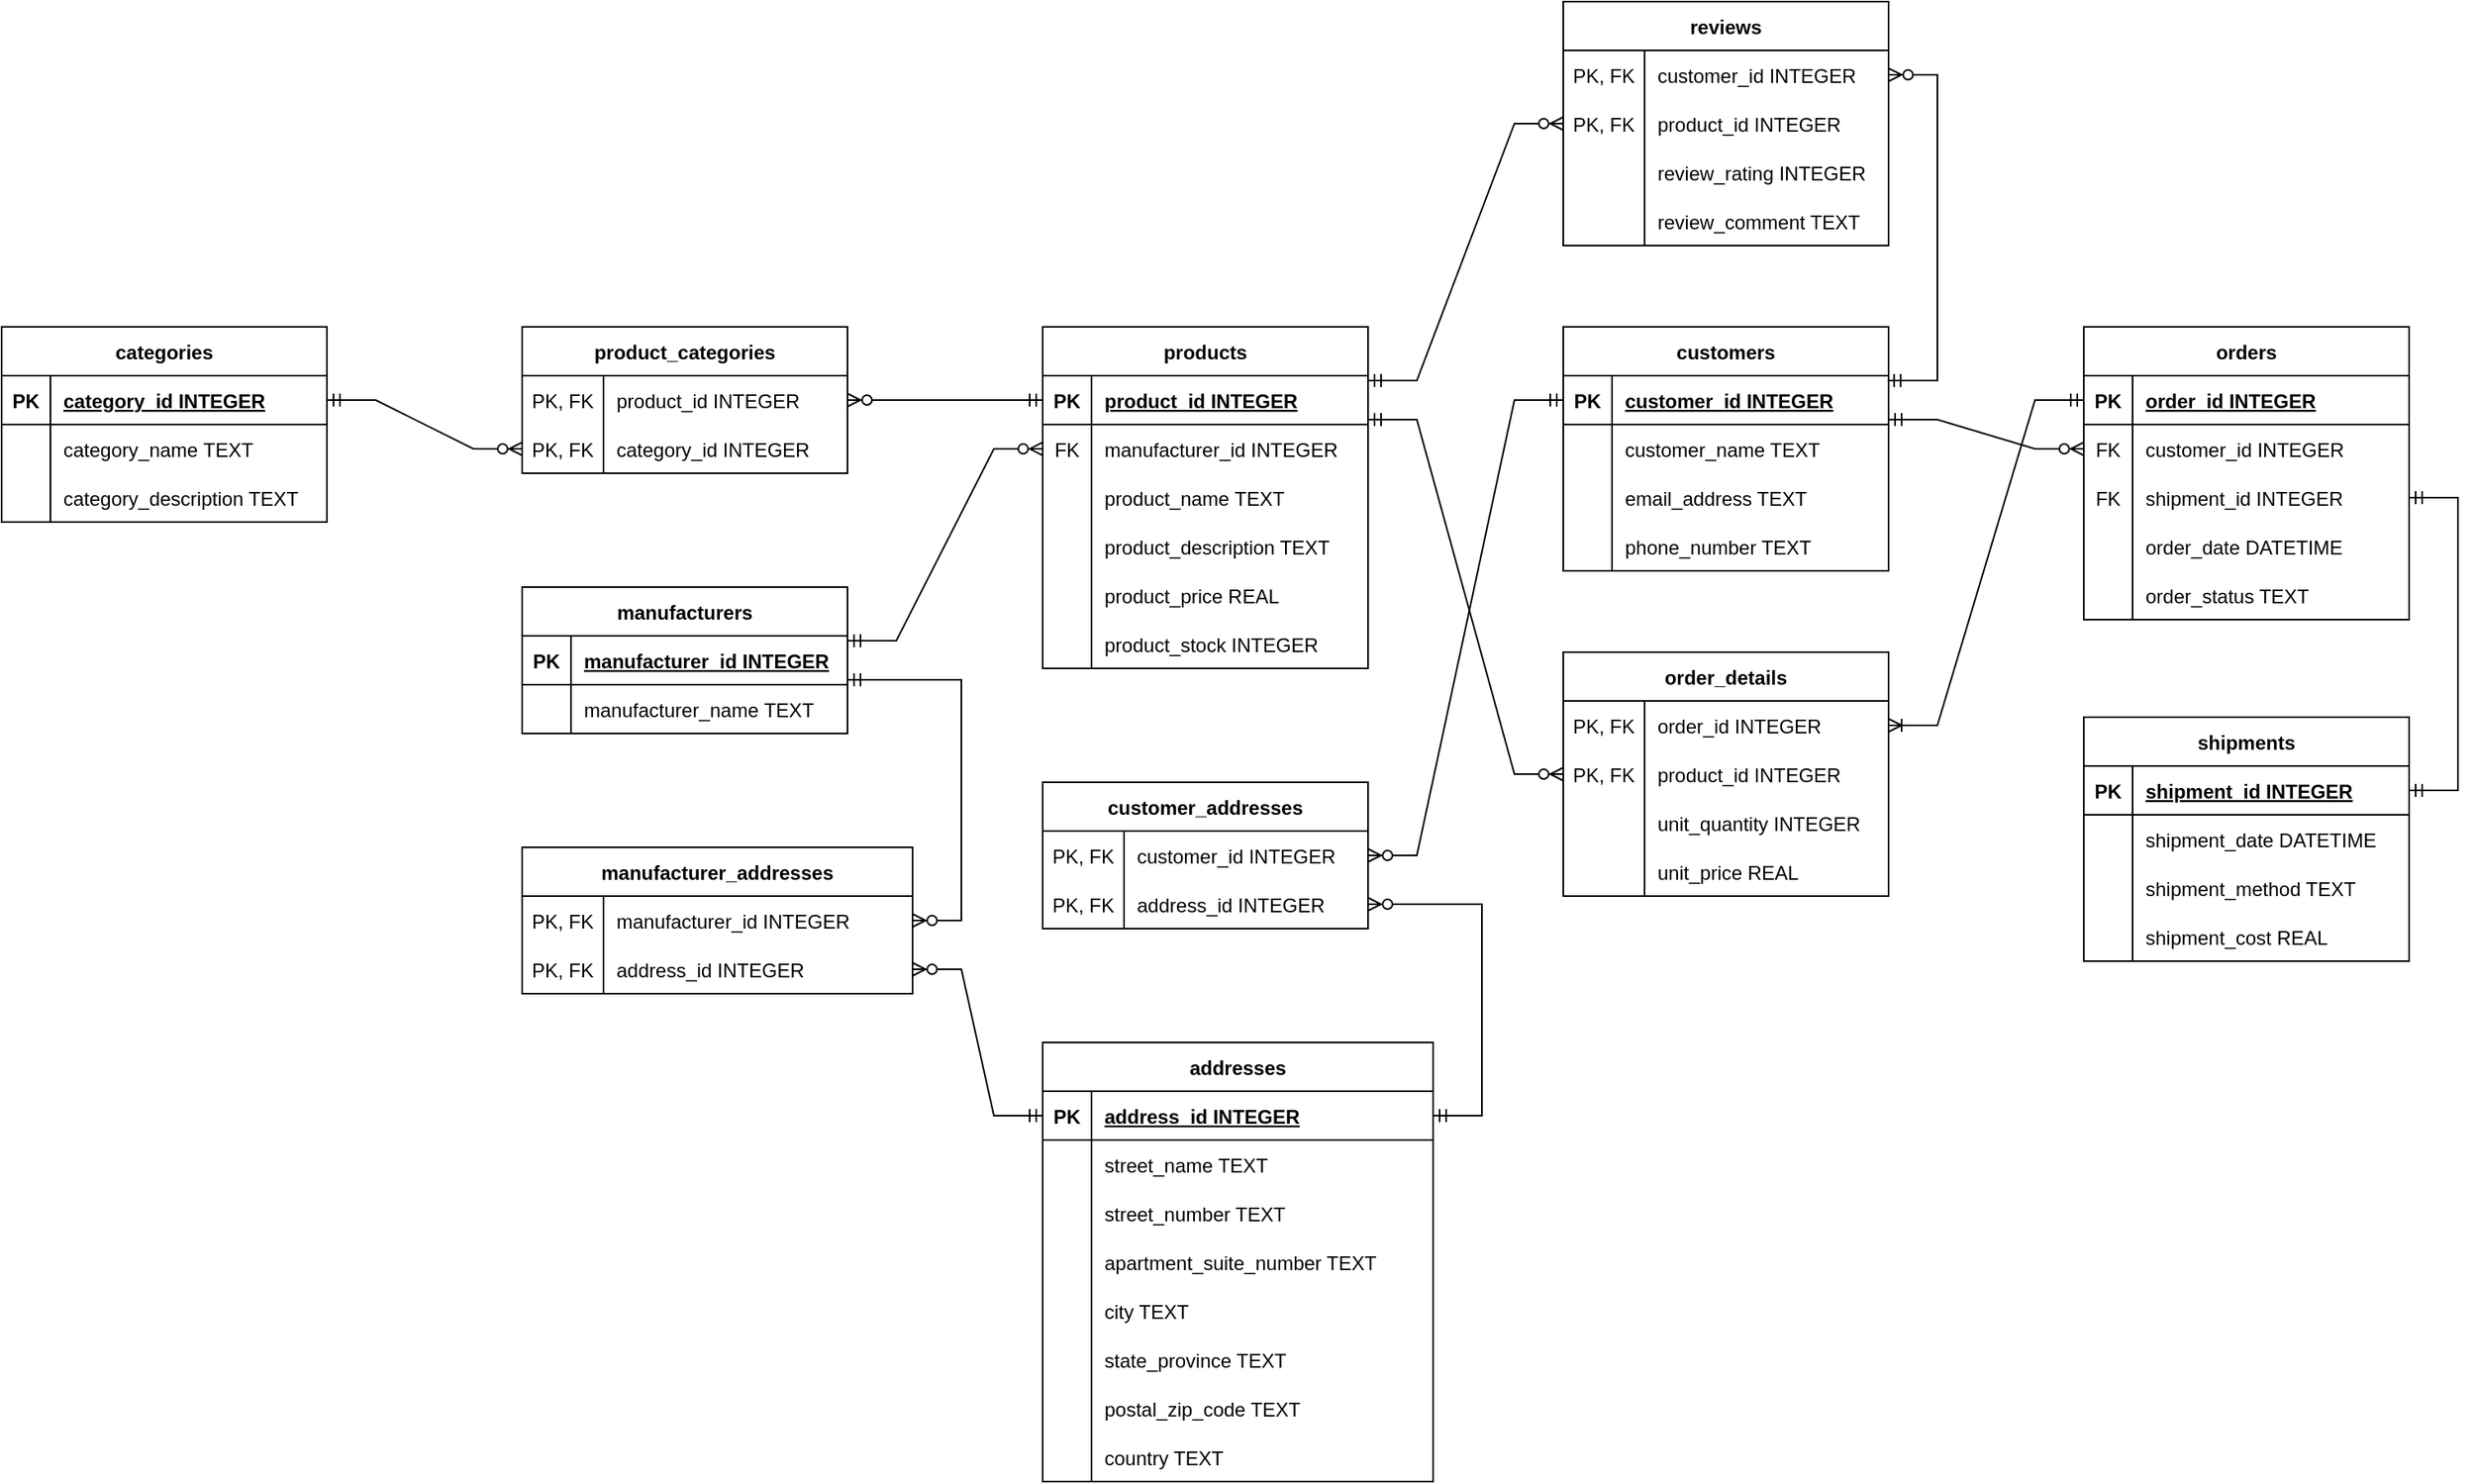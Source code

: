 <mxfile version="26.0.10">
  <diagram id="R2lEEEUBdFMjLlhIrx00" name="Page-1">
    <mxGraphModel dx="1644" dy="1565" grid="1" gridSize="10" guides="1" tooltips="1" connect="1" arrows="1" fold="1" page="1" pageScale="1" pageWidth="850" pageHeight="1100" math="0" shadow="0" extFonts="Permanent Marker^https://fonts.googleapis.com/css?family=Permanent+Marker">
      <root>
        <mxCell id="0" />
        <mxCell id="1" parent="0" />
        <mxCell id="C-vyLk0tnHw3VtMMgP7b-2" value="orders" style="shape=table;startSize=30;container=1;collapsible=1;childLayout=tableLayout;fixedRows=1;rowLines=0;fontStyle=1;align=center;resizeLast=1;" parent="1" vertex="1">
          <mxGeometry x="1200" y="-80" width="200" height="180" as="geometry" />
        </mxCell>
        <mxCell id="C-vyLk0tnHw3VtMMgP7b-3" value="" style="shape=partialRectangle;collapsible=0;dropTarget=0;pointerEvents=0;fillColor=none;points=[[0,0.5],[1,0.5]];portConstraint=eastwest;top=0;left=0;right=0;bottom=1;" parent="C-vyLk0tnHw3VtMMgP7b-2" vertex="1">
          <mxGeometry y="30" width="200" height="30" as="geometry" />
        </mxCell>
        <mxCell id="C-vyLk0tnHw3VtMMgP7b-4" value="PK" style="shape=partialRectangle;overflow=hidden;connectable=0;fillColor=none;top=0;left=0;bottom=0;right=0;fontStyle=1;" parent="C-vyLk0tnHw3VtMMgP7b-3" vertex="1">
          <mxGeometry width="30" height="30" as="geometry">
            <mxRectangle width="30" height="30" as="alternateBounds" />
          </mxGeometry>
        </mxCell>
        <mxCell id="C-vyLk0tnHw3VtMMgP7b-5" value="order_id INTEGER" style="shape=partialRectangle;overflow=hidden;connectable=0;fillColor=none;top=0;left=0;bottom=0;right=0;align=left;spacingLeft=6;fontStyle=5;" parent="C-vyLk0tnHw3VtMMgP7b-3" vertex="1">
          <mxGeometry x="30" width="170" height="30" as="geometry">
            <mxRectangle width="170" height="30" as="alternateBounds" />
          </mxGeometry>
        </mxCell>
        <mxCell id="C-vyLk0tnHw3VtMMgP7b-6" value="" style="shape=partialRectangle;collapsible=0;dropTarget=0;pointerEvents=0;fillColor=none;points=[[0,0.5],[1,0.5]];portConstraint=eastwest;top=0;left=0;right=0;bottom=0;" parent="C-vyLk0tnHw3VtMMgP7b-2" vertex="1">
          <mxGeometry y="60" width="200" height="30" as="geometry" />
        </mxCell>
        <mxCell id="C-vyLk0tnHw3VtMMgP7b-7" value="FK" style="shape=partialRectangle;overflow=hidden;connectable=0;fillColor=none;top=0;left=0;bottom=0;right=0;" parent="C-vyLk0tnHw3VtMMgP7b-6" vertex="1">
          <mxGeometry width="30" height="30" as="geometry">
            <mxRectangle width="30" height="30" as="alternateBounds" />
          </mxGeometry>
        </mxCell>
        <mxCell id="C-vyLk0tnHw3VtMMgP7b-8" value="customer_id INTEGER" style="shape=partialRectangle;overflow=hidden;connectable=0;fillColor=none;top=0;left=0;bottom=0;right=0;align=left;spacingLeft=6;" parent="C-vyLk0tnHw3VtMMgP7b-6" vertex="1">
          <mxGeometry x="30" width="170" height="30" as="geometry">
            <mxRectangle width="170" height="30" as="alternateBounds" />
          </mxGeometry>
        </mxCell>
        <mxCell id="TvY-XFLT7lCauMTIp78F-18" value="" style="shape=partialRectangle;collapsible=0;dropTarget=0;pointerEvents=0;fillColor=none;points=[[0,0.5],[1,0.5]];portConstraint=eastwest;top=0;left=0;right=0;bottom=0;" parent="C-vyLk0tnHw3VtMMgP7b-2" vertex="1">
          <mxGeometry y="90" width="200" height="30" as="geometry" />
        </mxCell>
        <mxCell id="TvY-XFLT7lCauMTIp78F-19" value="FK" style="shape=partialRectangle;overflow=hidden;connectable=0;fillColor=none;top=0;left=0;bottom=0;right=0;" parent="TvY-XFLT7lCauMTIp78F-18" vertex="1">
          <mxGeometry width="30" height="30" as="geometry">
            <mxRectangle width="30" height="30" as="alternateBounds" />
          </mxGeometry>
        </mxCell>
        <mxCell id="TvY-XFLT7lCauMTIp78F-20" value="shipment_id INTEGER" style="shape=partialRectangle;overflow=hidden;connectable=0;fillColor=none;top=0;left=0;bottom=0;right=0;align=left;spacingLeft=6;" parent="TvY-XFLT7lCauMTIp78F-18" vertex="1">
          <mxGeometry x="30" width="170" height="30" as="geometry">
            <mxRectangle width="170" height="30" as="alternateBounds" />
          </mxGeometry>
        </mxCell>
        <mxCell id="UBbIRsJZI0VR837qx0pB-29" value="" style="shape=partialRectangle;collapsible=0;dropTarget=0;pointerEvents=0;fillColor=none;points=[[0,0.5],[1,0.5]];portConstraint=eastwest;top=0;left=0;right=0;bottom=0;" parent="C-vyLk0tnHw3VtMMgP7b-2" vertex="1">
          <mxGeometry y="120" width="200" height="30" as="geometry" />
        </mxCell>
        <mxCell id="UBbIRsJZI0VR837qx0pB-30" value="" style="shape=partialRectangle;overflow=hidden;connectable=0;fillColor=none;top=0;left=0;bottom=0;right=0;" parent="UBbIRsJZI0VR837qx0pB-29" vertex="1">
          <mxGeometry width="30" height="30" as="geometry">
            <mxRectangle width="30" height="30" as="alternateBounds" />
          </mxGeometry>
        </mxCell>
        <mxCell id="UBbIRsJZI0VR837qx0pB-31" value="order_date DATETIME" style="shape=partialRectangle;overflow=hidden;connectable=0;fillColor=none;top=0;left=0;bottom=0;right=0;align=left;spacingLeft=6;" parent="UBbIRsJZI0VR837qx0pB-29" vertex="1">
          <mxGeometry x="30" width="170" height="30" as="geometry">
            <mxRectangle width="170" height="30" as="alternateBounds" />
          </mxGeometry>
        </mxCell>
        <mxCell id="UBbIRsJZI0VR837qx0pB-73" value="" style="shape=partialRectangle;collapsible=0;dropTarget=0;pointerEvents=0;fillColor=none;points=[[0,0.5],[1,0.5]];portConstraint=eastwest;top=0;left=0;right=0;bottom=0;" parent="C-vyLk0tnHw3VtMMgP7b-2" vertex="1">
          <mxGeometry y="150" width="200" height="30" as="geometry" />
        </mxCell>
        <mxCell id="UBbIRsJZI0VR837qx0pB-74" value="" style="shape=partialRectangle;overflow=hidden;connectable=0;fillColor=none;top=0;left=0;bottom=0;right=0;" parent="UBbIRsJZI0VR837qx0pB-73" vertex="1">
          <mxGeometry width="30" height="30" as="geometry">
            <mxRectangle width="30" height="30" as="alternateBounds" />
          </mxGeometry>
        </mxCell>
        <mxCell id="UBbIRsJZI0VR837qx0pB-75" value="order_status TEXT" style="shape=partialRectangle;overflow=hidden;connectable=0;fillColor=none;top=0;left=0;bottom=0;right=0;align=left;spacingLeft=6;" parent="UBbIRsJZI0VR837qx0pB-73" vertex="1">
          <mxGeometry x="30" width="170" height="30" as="geometry">
            <mxRectangle width="170" height="30" as="alternateBounds" />
          </mxGeometry>
        </mxCell>
        <mxCell id="C-vyLk0tnHw3VtMMgP7b-13" value="shipments" style="shape=table;startSize=30;container=1;collapsible=1;childLayout=tableLayout;fixedRows=1;rowLines=0;fontStyle=1;align=center;resizeLast=1;" parent="1" vertex="1">
          <mxGeometry x="1200" y="160" width="200" height="150" as="geometry" />
        </mxCell>
        <mxCell id="C-vyLk0tnHw3VtMMgP7b-14" value="" style="shape=partialRectangle;collapsible=0;dropTarget=0;pointerEvents=0;fillColor=none;points=[[0,0.5],[1,0.5]];portConstraint=eastwest;top=0;left=0;right=0;bottom=1;" parent="C-vyLk0tnHw3VtMMgP7b-13" vertex="1">
          <mxGeometry y="30" width="200" height="30" as="geometry" />
        </mxCell>
        <mxCell id="C-vyLk0tnHw3VtMMgP7b-15" value="PK" style="shape=partialRectangle;overflow=hidden;connectable=0;fillColor=none;top=0;left=0;bottom=0;right=0;fontStyle=1;" parent="C-vyLk0tnHw3VtMMgP7b-14" vertex="1">
          <mxGeometry width="30" height="30" as="geometry">
            <mxRectangle width="30" height="30" as="alternateBounds" />
          </mxGeometry>
        </mxCell>
        <mxCell id="C-vyLk0tnHw3VtMMgP7b-16" value="shipment_id INTEGER" style="shape=partialRectangle;overflow=hidden;connectable=0;fillColor=none;top=0;left=0;bottom=0;right=0;align=left;spacingLeft=6;fontStyle=5;" parent="C-vyLk0tnHw3VtMMgP7b-14" vertex="1">
          <mxGeometry x="30" width="170" height="30" as="geometry">
            <mxRectangle width="170" height="30" as="alternateBounds" />
          </mxGeometry>
        </mxCell>
        <mxCell id="C-vyLk0tnHw3VtMMgP7b-20" value="" style="shape=partialRectangle;collapsible=0;dropTarget=0;pointerEvents=0;fillColor=none;points=[[0,0.5],[1,0.5]];portConstraint=eastwest;top=0;left=0;right=0;bottom=0;" parent="C-vyLk0tnHw3VtMMgP7b-13" vertex="1">
          <mxGeometry y="60" width="200" height="30" as="geometry" />
        </mxCell>
        <mxCell id="C-vyLk0tnHw3VtMMgP7b-21" value="" style="shape=partialRectangle;overflow=hidden;connectable=0;fillColor=none;top=0;left=0;bottom=0;right=0;" parent="C-vyLk0tnHw3VtMMgP7b-20" vertex="1">
          <mxGeometry width="30" height="30" as="geometry">
            <mxRectangle width="30" height="30" as="alternateBounds" />
          </mxGeometry>
        </mxCell>
        <mxCell id="C-vyLk0tnHw3VtMMgP7b-22" value="shipment_date DATETIME" style="shape=partialRectangle;overflow=hidden;connectable=0;fillColor=none;top=0;left=0;bottom=0;right=0;align=left;spacingLeft=6;" parent="C-vyLk0tnHw3VtMMgP7b-20" vertex="1">
          <mxGeometry x="30" width="170" height="30" as="geometry">
            <mxRectangle width="170" height="30" as="alternateBounds" />
          </mxGeometry>
        </mxCell>
        <mxCell id="TvY-XFLT7lCauMTIp78F-29" value="" style="shape=partialRectangle;collapsible=0;dropTarget=0;pointerEvents=0;fillColor=none;points=[[0,0.5],[1,0.5]];portConstraint=eastwest;top=0;left=0;right=0;bottom=0;" parent="C-vyLk0tnHw3VtMMgP7b-13" vertex="1">
          <mxGeometry y="90" width="200" height="30" as="geometry" />
        </mxCell>
        <mxCell id="TvY-XFLT7lCauMTIp78F-30" value="" style="shape=partialRectangle;overflow=hidden;connectable=0;fillColor=none;top=0;left=0;bottom=0;right=0;" parent="TvY-XFLT7lCauMTIp78F-29" vertex="1">
          <mxGeometry width="30" height="30" as="geometry">
            <mxRectangle width="30" height="30" as="alternateBounds" />
          </mxGeometry>
        </mxCell>
        <mxCell id="TvY-XFLT7lCauMTIp78F-31" value="shipment_method TEXT" style="shape=partialRectangle;overflow=hidden;connectable=0;fillColor=none;top=0;left=0;bottom=0;right=0;align=left;spacingLeft=6;" parent="TvY-XFLT7lCauMTIp78F-29" vertex="1">
          <mxGeometry x="30" width="170" height="30" as="geometry">
            <mxRectangle width="170" height="30" as="alternateBounds" />
          </mxGeometry>
        </mxCell>
        <mxCell id="TvY-XFLT7lCauMTIp78F-26" value="" style="shape=partialRectangle;collapsible=0;dropTarget=0;pointerEvents=0;fillColor=none;points=[[0,0.5],[1,0.5]];portConstraint=eastwest;top=0;left=0;right=0;bottom=0;" parent="C-vyLk0tnHw3VtMMgP7b-13" vertex="1">
          <mxGeometry y="120" width="200" height="30" as="geometry" />
        </mxCell>
        <mxCell id="TvY-XFLT7lCauMTIp78F-27" value="" style="shape=partialRectangle;overflow=hidden;connectable=0;fillColor=none;top=0;left=0;bottom=0;right=0;" parent="TvY-XFLT7lCauMTIp78F-26" vertex="1">
          <mxGeometry width="30" height="30" as="geometry">
            <mxRectangle width="30" height="30" as="alternateBounds" />
          </mxGeometry>
        </mxCell>
        <mxCell id="TvY-XFLT7lCauMTIp78F-28" value="shipment_cost REAL" style="shape=partialRectangle;overflow=hidden;connectable=0;fillColor=none;top=0;left=0;bottom=0;right=0;align=left;spacingLeft=6;" parent="TvY-XFLT7lCauMTIp78F-26" vertex="1">
          <mxGeometry x="30" width="170" height="30" as="geometry">
            <mxRectangle width="170" height="30" as="alternateBounds" />
          </mxGeometry>
        </mxCell>
        <mxCell id="C-vyLk0tnHw3VtMMgP7b-23" value="customers" style="shape=table;startSize=30;container=1;collapsible=1;childLayout=tableLayout;fixedRows=1;rowLines=0;fontStyle=1;align=center;resizeLast=1;" parent="1" vertex="1">
          <mxGeometry x="880" y="-80" width="200" height="150" as="geometry" />
        </mxCell>
        <mxCell id="C-vyLk0tnHw3VtMMgP7b-24" value="" style="shape=partialRectangle;collapsible=0;dropTarget=0;pointerEvents=0;fillColor=none;points=[[0,0.5],[1,0.5]];portConstraint=eastwest;top=0;left=0;right=0;bottom=1;" parent="C-vyLk0tnHw3VtMMgP7b-23" vertex="1">
          <mxGeometry y="30" width="200" height="30" as="geometry" />
        </mxCell>
        <mxCell id="C-vyLk0tnHw3VtMMgP7b-25" value="PK" style="shape=partialRectangle;overflow=hidden;connectable=0;fillColor=none;top=0;left=0;bottom=0;right=0;fontStyle=1;" parent="C-vyLk0tnHw3VtMMgP7b-24" vertex="1">
          <mxGeometry width="30" height="30" as="geometry">
            <mxRectangle width="30" height="30" as="alternateBounds" />
          </mxGeometry>
        </mxCell>
        <mxCell id="C-vyLk0tnHw3VtMMgP7b-26" value="customer_id INTEGER" style="shape=partialRectangle;overflow=hidden;connectable=0;fillColor=none;top=0;left=0;bottom=0;right=0;align=left;spacingLeft=6;fontStyle=5;" parent="C-vyLk0tnHw3VtMMgP7b-24" vertex="1">
          <mxGeometry x="30" width="170" height="30" as="geometry">
            <mxRectangle width="170" height="30" as="alternateBounds" />
          </mxGeometry>
        </mxCell>
        <mxCell id="C-vyLk0tnHw3VtMMgP7b-27" value="" style="shape=partialRectangle;collapsible=0;dropTarget=0;pointerEvents=0;fillColor=none;points=[[0,0.5],[1,0.5]];portConstraint=eastwest;top=0;left=0;right=0;bottom=0;" parent="C-vyLk0tnHw3VtMMgP7b-23" vertex="1">
          <mxGeometry y="60" width="200" height="30" as="geometry" />
        </mxCell>
        <mxCell id="C-vyLk0tnHw3VtMMgP7b-28" value="" style="shape=partialRectangle;overflow=hidden;connectable=0;fillColor=none;top=0;left=0;bottom=0;right=0;" parent="C-vyLk0tnHw3VtMMgP7b-27" vertex="1">
          <mxGeometry width="30" height="30" as="geometry">
            <mxRectangle width="30" height="30" as="alternateBounds" />
          </mxGeometry>
        </mxCell>
        <mxCell id="C-vyLk0tnHw3VtMMgP7b-29" value="customer_name TEXT" style="shape=partialRectangle;overflow=hidden;connectable=0;fillColor=none;top=0;left=0;bottom=0;right=0;align=left;spacingLeft=6;" parent="C-vyLk0tnHw3VtMMgP7b-27" vertex="1">
          <mxGeometry x="30" width="170" height="30" as="geometry">
            <mxRectangle width="170" height="30" as="alternateBounds" />
          </mxGeometry>
        </mxCell>
        <mxCell id="UBbIRsJZI0VR837qx0pB-20" value="" style="shape=partialRectangle;collapsible=0;dropTarget=0;pointerEvents=0;fillColor=none;points=[[0,0.5],[1,0.5]];portConstraint=eastwest;top=0;left=0;right=0;bottom=0;" parent="C-vyLk0tnHw3VtMMgP7b-23" vertex="1">
          <mxGeometry y="90" width="200" height="30" as="geometry" />
        </mxCell>
        <mxCell id="UBbIRsJZI0VR837qx0pB-21" value="" style="shape=partialRectangle;overflow=hidden;connectable=0;fillColor=none;top=0;left=0;bottom=0;right=0;" parent="UBbIRsJZI0VR837qx0pB-20" vertex="1">
          <mxGeometry width="30" height="30" as="geometry">
            <mxRectangle width="30" height="30" as="alternateBounds" />
          </mxGeometry>
        </mxCell>
        <mxCell id="UBbIRsJZI0VR837qx0pB-22" value="email_address TEXT" style="shape=partialRectangle;overflow=hidden;connectable=0;fillColor=none;top=0;left=0;bottom=0;right=0;align=left;spacingLeft=6;" parent="UBbIRsJZI0VR837qx0pB-20" vertex="1">
          <mxGeometry x="30" width="170" height="30" as="geometry">
            <mxRectangle width="170" height="30" as="alternateBounds" />
          </mxGeometry>
        </mxCell>
        <mxCell id="UBbIRsJZI0VR837qx0pB-23" value="" style="shape=partialRectangle;collapsible=0;dropTarget=0;pointerEvents=0;fillColor=none;points=[[0,0.5],[1,0.5]];portConstraint=eastwest;top=0;left=0;right=0;bottom=0;" parent="C-vyLk0tnHw3VtMMgP7b-23" vertex="1">
          <mxGeometry y="120" width="200" height="30" as="geometry" />
        </mxCell>
        <mxCell id="UBbIRsJZI0VR837qx0pB-24" value="" style="shape=partialRectangle;overflow=hidden;connectable=0;fillColor=none;top=0;left=0;bottom=0;right=0;" parent="UBbIRsJZI0VR837qx0pB-23" vertex="1">
          <mxGeometry width="30" height="30" as="geometry">
            <mxRectangle width="30" height="30" as="alternateBounds" />
          </mxGeometry>
        </mxCell>
        <mxCell id="UBbIRsJZI0VR837qx0pB-25" value="phone_number TEXT" style="shape=partialRectangle;overflow=hidden;connectable=0;fillColor=none;top=0;left=0;bottom=0;right=0;align=left;spacingLeft=6;" parent="UBbIRsJZI0VR837qx0pB-23" vertex="1">
          <mxGeometry x="30" width="170" height="30" as="geometry">
            <mxRectangle width="170" height="30" as="alternateBounds" />
          </mxGeometry>
        </mxCell>
        <mxCell id="UBbIRsJZI0VR837qx0pB-32" value="order_details" style="shape=table;startSize=30;container=1;collapsible=1;childLayout=tableLayout;fixedRows=1;rowLines=0;fontStyle=1;align=center;resizeLast=1;" parent="1" vertex="1">
          <mxGeometry x="880" y="120" width="200" height="150" as="geometry" />
        </mxCell>
        <mxCell id="yStWywXkhfqAVJi0V7Cg-7" value="" style="shape=partialRectangle;collapsible=0;dropTarget=0;pointerEvents=0;fillColor=none;points=[[0,0.5],[1,0.5]];portConstraint=eastwest;top=0;left=0;right=0;bottom=0;" parent="UBbIRsJZI0VR837qx0pB-32" vertex="1">
          <mxGeometry y="30" width="200" height="30" as="geometry" />
        </mxCell>
        <mxCell id="yStWywXkhfqAVJi0V7Cg-8" value="PK, FK" style="shape=partialRectangle;overflow=hidden;connectable=0;fillColor=none;top=0;left=0;bottom=0;right=0;" parent="yStWywXkhfqAVJi0V7Cg-7" vertex="1">
          <mxGeometry width="50" height="30" as="geometry">
            <mxRectangle width="50" height="30" as="alternateBounds" />
          </mxGeometry>
        </mxCell>
        <mxCell id="yStWywXkhfqAVJi0V7Cg-9" value="order_id INTEGER" style="shape=partialRectangle;overflow=hidden;connectable=0;fillColor=none;top=0;left=0;bottom=0;right=0;align=left;spacingLeft=6;" parent="yStWywXkhfqAVJi0V7Cg-7" vertex="1">
          <mxGeometry x="50" width="150" height="30" as="geometry">
            <mxRectangle width="150" height="30" as="alternateBounds" />
          </mxGeometry>
        </mxCell>
        <mxCell id="UBbIRsJZI0VR837qx0pB-39" value="" style="shape=partialRectangle;collapsible=0;dropTarget=0;pointerEvents=0;fillColor=none;points=[[0,0.5],[1,0.5]];portConstraint=eastwest;top=0;left=0;right=0;bottom=0;" parent="UBbIRsJZI0VR837qx0pB-32" vertex="1">
          <mxGeometry y="60" width="200" height="30" as="geometry" />
        </mxCell>
        <mxCell id="UBbIRsJZI0VR837qx0pB-40" value="PK, FK" style="shape=partialRectangle;overflow=hidden;connectable=0;fillColor=none;top=0;left=0;bottom=0;right=0;" parent="UBbIRsJZI0VR837qx0pB-39" vertex="1">
          <mxGeometry width="50" height="30" as="geometry">
            <mxRectangle width="50" height="30" as="alternateBounds" />
          </mxGeometry>
        </mxCell>
        <mxCell id="UBbIRsJZI0VR837qx0pB-41" value="product_id INTEGER" style="shape=partialRectangle;overflow=hidden;connectable=0;fillColor=none;top=0;left=0;bottom=0;right=0;align=left;spacingLeft=6;" parent="UBbIRsJZI0VR837qx0pB-39" vertex="1">
          <mxGeometry x="50" width="150" height="30" as="geometry">
            <mxRectangle width="150" height="30" as="alternateBounds" />
          </mxGeometry>
        </mxCell>
        <mxCell id="UBbIRsJZI0VR837qx0pB-42" value="" style="shape=partialRectangle;collapsible=0;dropTarget=0;pointerEvents=0;fillColor=none;points=[[0,0.5],[1,0.5]];portConstraint=eastwest;top=0;left=0;right=0;bottom=0;" parent="UBbIRsJZI0VR837qx0pB-32" vertex="1">
          <mxGeometry y="90" width="200" height="30" as="geometry" />
        </mxCell>
        <mxCell id="UBbIRsJZI0VR837qx0pB-43" value="" style="shape=partialRectangle;overflow=hidden;connectable=0;fillColor=none;top=0;left=0;bottom=0;right=0;" parent="UBbIRsJZI0VR837qx0pB-42" vertex="1">
          <mxGeometry width="50" height="30" as="geometry">
            <mxRectangle width="50" height="30" as="alternateBounds" />
          </mxGeometry>
        </mxCell>
        <mxCell id="UBbIRsJZI0VR837qx0pB-44" value="unit_quantity INTEGER" style="shape=partialRectangle;overflow=hidden;connectable=0;fillColor=none;top=0;left=0;bottom=0;right=0;align=left;spacingLeft=6;" parent="UBbIRsJZI0VR837qx0pB-42" vertex="1">
          <mxGeometry x="50" width="150" height="30" as="geometry">
            <mxRectangle width="150" height="30" as="alternateBounds" />
          </mxGeometry>
        </mxCell>
        <mxCell id="UBbIRsJZI0VR837qx0pB-67" value="" style="shape=partialRectangle;collapsible=0;dropTarget=0;pointerEvents=0;fillColor=none;points=[[0,0.5],[1,0.5]];portConstraint=eastwest;top=0;left=0;right=0;bottom=0;" parent="UBbIRsJZI0VR837qx0pB-32" vertex="1">
          <mxGeometry y="120" width="200" height="30" as="geometry" />
        </mxCell>
        <mxCell id="UBbIRsJZI0VR837qx0pB-68" value="" style="shape=partialRectangle;overflow=hidden;connectable=0;fillColor=none;top=0;left=0;bottom=0;right=0;" parent="UBbIRsJZI0VR837qx0pB-67" vertex="1">
          <mxGeometry width="50" height="30" as="geometry">
            <mxRectangle width="50" height="30" as="alternateBounds" />
          </mxGeometry>
        </mxCell>
        <mxCell id="UBbIRsJZI0VR837qx0pB-69" value="unit_price REAL" style="shape=partialRectangle;overflow=hidden;connectable=0;fillColor=none;top=0;left=0;bottom=0;right=0;align=left;spacingLeft=6;" parent="UBbIRsJZI0VR837qx0pB-67" vertex="1">
          <mxGeometry x="50" width="150" height="30" as="geometry">
            <mxRectangle width="150" height="30" as="alternateBounds" />
          </mxGeometry>
        </mxCell>
        <mxCell id="UBbIRsJZI0VR837qx0pB-52" value="products" style="shape=table;startSize=30;container=1;collapsible=1;childLayout=tableLayout;fixedRows=1;rowLines=0;fontStyle=1;align=center;resizeLast=1;" parent="1" vertex="1">
          <mxGeometry x="560" y="-80" width="200" height="210" as="geometry" />
        </mxCell>
        <mxCell id="UBbIRsJZI0VR837qx0pB-53" value="" style="shape=partialRectangle;collapsible=0;dropTarget=0;pointerEvents=0;fillColor=none;points=[[0,0.5],[1,0.5]];portConstraint=eastwest;top=0;left=0;right=0;bottom=1;" parent="UBbIRsJZI0VR837qx0pB-52" vertex="1">
          <mxGeometry y="30" width="200" height="30" as="geometry" />
        </mxCell>
        <mxCell id="UBbIRsJZI0VR837qx0pB-54" value="PK" style="shape=partialRectangle;overflow=hidden;connectable=0;fillColor=none;top=0;left=0;bottom=0;right=0;fontStyle=1;" parent="UBbIRsJZI0VR837qx0pB-53" vertex="1">
          <mxGeometry width="30" height="30" as="geometry">
            <mxRectangle width="30" height="30" as="alternateBounds" />
          </mxGeometry>
        </mxCell>
        <mxCell id="UBbIRsJZI0VR837qx0pB-55" value="product_id INTEGER" style="shape=partialRectangle;overflow=hidden;connectable=0;fillColor=none;top=0;left=0;bottom=0;right=0;align=left;spacingLeft=6;fontStyle=5;" parent="UBbIRsJZI0VR837qx0pB-53" vertex="1">
          <mxGeometry x="30" width="170" height="30" as="geometry">
            <mxRectangle width="170" height="30" as="alternateBounds" />
          </mxGeometry>
        </mxCell>
        <mxCell id="UBbIRsJZI0VR837qx0pB-56" value="" style="shape=partialRectangle;collapsible=0;dropTarget=0;pointerEvents=0;fillColor=none;points=[[0,0.5],[1,0.5]];portConstraint=eastwest;top=0;left=0;right=0;bottom=0;" parent="UBbIRsJZI0VR837qx0pB-52" vertex="1">
          <mxGeometry y="60" width="200" height="30" as="geometry" />
        </mxCell>
        <mxCell id="UBbIRsJZI0VR837qx0pB-57" value="FK" style="shape=partialRectangle;overflow=hidden;connectable=0;fillColor=none;top=0;left=0;bottom=0;right=0;" parent="UBbIRsJZI0VR837qx0pB-56" vertex="1">
          <mxGeometry width="30" height="30" as="geometry">
            <mxRectangle width="30" height="30" as="alternateBounds" />
          </mxGeometry>
        </mxCell>
        <mxCell id="UBbIRsJZI0VR837qx0pB-58" value="manufacturer_id INTEGER" style="shape=partialRectangle;overflow=hidden;connectable=0;fillColor=none;top=0;left=0;bottom=0;right=0;align=left;spacingLeft=6;" parent="UBbIRsJZI0VR837qx0pB-56" vertex="1">
          <mxGeometry x="30" width="170" height="30" as="geometry">
            <mxRectangle width="170" height="30" as="alternateBounds" />
          </mxGeometry>
        </mxCell>
        <mxCell id="TvY-XFLT7lCauMTIp78F-7" value="" style="shape=partialRectangle;collapsible=0;dropTarget=0;pointerEvents=0;fillColor=none;points=[[0,0.5],[1,0.5]];portConstraint=eastwest;top=0;left=0;right=0;bottom=0;" parent="UBbIRsJZI0VR837qx0pB-52" vertex="1">
          <mxGeometry y="90" width="200" height="30" as="geometry" />
        </mxCell>
        <mxCell id="TvY-XFLT7lCauMTIp78F-8" value="" style="shape=partialRectangle;overflow=hidden;connectable=0;fillColor=none;top=0;left=0;bottom=0;right=0;" parent="TvY-XFLT7lCauMTIp78F-7" vertex="1">
          <mxGeometry width="30" height="30" as="geometry">
            <mxRectangle width="30" height="30" as="alternateBounds" />
          </mxGeometry>
        </mxCell>
        <mxCell id="TvY-XFLT7lCauMTIp78F-9" value="product_name TEXT" style="shape=partialRectangle;overflow=hidden;connectable=0;fillColor=none;top=0;left=0;bottom=0;right=0;align=left;spacingLeft=6;" parent="TvY-XFLT7lCauMTIp78F-7" vertex="1">
          <mxGeometry x="30" width="170" height="30" as="geometry">
            <mxRectangle width="170" height="30" as="alternateBounds" />
          </mxGeometry>
        </mxCell>
        <mxCell id="UBbIRsJZI0VR837qx0pB-59" value="" style="shape=partialRectangle;collapsible=0;dropTarget=0;pointerEvents=0;fillColor=none;points=[[0,0.5],[1,0.5]];portConstraint=eastwest;top=0;left=0;right=0;bottom=0;" parent="UBbIRsJZI0VR837qx0pB-52" vertex="1">
          <mxGeometry y="120" width="200" height="30" as="geometry" />
        </mxCell>
        <mxCell id="UBbIRsJZI0VR837qx0pB-60" value="" style="shape=partialRectangle;overflow=hidden;connectable=0;fillColor=none;top=0;left=0;bottom=0;right=0;" parent="UBbIRsJZI0VR837qx0pB-59" vertex="1">
          <mxGeometry width="30" height="30" as="geometry">
            <mxRectangle width="30" height="30" as="alternateBounds" />
          </mxGeometry>
        </mxCell>
        <mxCell id="UBbIRsJZI0VR837qx0pB-61" value="product_description TEXT" style="shape=partialRectangle;overflow=hidden;connectable=0;fillColor=none;top=0;left=0;bottom=0;right=0;align=left;spacingLeft=6;" parent="UBbIRsJZI0VR837qx0pB-59" vertex="1">
          <mxGeometry x="30" width="170" height="30" as="geometry">
            <mxRectangle width="170" height="30" as="alternateBounds" />
          </mxGeometry>
        </mxCell>
        <mxCell id="UBbIRsJZI0VR837qx0pB-62" value="" style="shape=partialRectangle;collapsible=0;dropTarget=0;pointerEvents=0;fillColor=none;points=[[0,0.5],[1,0.5]];portConstraint=eastwest;top=0;left=0;right=0;bottom=0;" parent="UBbIRsJZI0VR837qx0pB-52" vertex="1">
          <mxGeometry y="150" width="200" height="30" as="geometry" />
        </mxCell>
        <mxCell id="UBbIRsJZI0VR837qx0pB-63" value="" style="shape=partialRectangle;overflow=hidden;connectable=0;fillColor=none;top=0;left=0;bottom=0;right=0;" parent="UBbIRsJZI0VR837qx0pB-62" vertex="1">
          <mxGeometry width="30" height="30" as="geometry">
            <mxRectangle width="30" height="30" as="alternateBounds" />
          </mxGeometry>
        </mxCell>
        <mxCell id="UBbIRsJZI0VR837qx0pB-64" value="product_price REAL" style="shape=partialRectangle;overflow=hidden;connectable=0;fillColor=none;top=0;left=0;bottom=0;right=0;align=left;spacingLeft=6;" parent="UBbIRsJZI0VR837qx0pB-62" vertex="1">
          <mxGeometry x="30" width="170" height="30" as="geometry">
            <mxRectangle width="170" height="30" as="alternateBounds" />
          </mxGeometry>
        </mxCell>
        <mxCell id="UBbIRsJZI0VR837qx0pB-79" value="" style="shape=partialRectangle;collapsible=0;dropTarget=0;pointerEvents=0;fillColor=none;points=[[0,0.5],[1,0.5]];portConstraint=eastwest;top=0;left=0;right=0;bottom=0;" parent="UBbIRsJZI0VR837qx0pB-52" vertex="1">
          <mxGeometry y="180" width="200" height="30" as="geometry" />
        </mxCell>
        <mxCell id="UBbIRsJZI0VR837qx0pB-80" value="" style="shape=partialRectangle;overflow=hidden;connectable=0;fillColor=none;top=0;left=0;bottom=0;right=0;" parent="UBbIRsJZI0VR837qx0pB-79" vertex="1">
          <mxGeometry width="30" height="30" as="geometry">
            <mxRectangle width="30" height="30" as="alternateBounds" />
          </mxGeometry>
        </mxCell>
        <mxCell id="UBbIRsJZI0VR837qx0pB-81" value="product_stock INTEGER" style="shape=partialRectangle;overflow=hidden;connectable=0;fillColor=none;top=0;left=0;bottom=0;right=0;align=left;spacingLeft=6;" parent="UBbIRsJZI0VR837qx0pB-79" vertex="1">
          <mxGeometry x="30" width="170" height="30" as="geometry">
            <mxRectangle width="170" height="30" as="alternateBounds" />
          </mxGeometry>
        </mxCell>
        <mxCell id="UBbIRsJZI0VR837qx0pB-90" value="reviews" style="shape=table;startSize=30;container=1;collapsible=1;childLayout=tableLayout;fixedRows=1;rowLines=0;fontStyle=1;align=center;resizeLast=1;" parent="1" vertex="1">
          <mxGeometry x="880" y="-280" width="200" height="150" as="geometry" />
        </mxCell>
        <mxCell id="UBbIRsJZI0VR837qx0pB-97" value="" style="shape=partialRectangle;collapsible=0;dropTarget=0;pointerEvents=0;fillColor=none;points=[[0,0.5],[1,0.5]];portConstraint=eastwest;top=0;left=0;right=0;bottom=0;" parent="UBbIRsJZI0VR837qx0pB-90" vertex="1">
          <mxGeometry y="30" width="200" height="30" as="geometry" />
        </mxCell>
        <mxCell id="UBbIRsJZI0VR837qx0pB-98" value="PK, FK" style="shape=partialRectangle;overflow=hidden;connectable=0;fillColor=none;top=0;left=0;bottom=0;right=0;" parent="UBbIRsJZI0VR837qx0pB-97" vertex="1">
          <mxGeometry width="50" height="30" as="geometry">
            <mxRectangle width="50" height="30" as="alternateBounds" />
          </mxGeometry>
        </mxCell>
        <mxCell id="UBbIRsJZI0VR837qx0pB-99" value="customer_id INTEGER" style="shape=partialRectangle;overflow=hidden;connectable=0;fillColor=none;top=0;left=0;bottom=0;right=0;align=left;spacingLeft=6;" parent="UBbIRsJZI0VR837qx0pB-97" vertex="1">
          <mxGeometry x="50" width="150" height="30" as="geometry">
            <mxRectangle width="150" height="30" as="alternateBounds" />
          </mxGeometry>
        </mxCell>
        <mxCell id="UBbIRsJZI0VR837qx0pB-94" value="" style="shape=partialRectangle;collapsible=0;dropTarget=0;pointerEvents=0;fillColor=none;points=[[0,0.5],[1,0.5]];portConstraint=eastwest;top=0;left=0;right=0;bottom=0;" parent="UBbIRsJZI0VR837qx0pB-90" vertex="1">
          <mxGeometry y="60" width="200" height="30" as="geometry" />
        </mxCell>
        <mxCell id="UBbIRsJZI0VR837qx0pB-95" value="PK, FK" style="shape=partialRectangle;overflow=hidden;connectable=0;fillColor=none;top=0;left=0;bottom=0;right=0;" parent="UBbIRsJZI0VR837qx0pB-94" vertex="1">
          <mxGeometry width="50" height="30" as="geometry">
            <mxRectangle width="50" height="30" as="alternateBounds" />
          </mxGeometry>
        </mxCell>
        <mxCell id="UBbIRsJZI0VR837qx0pB-96" value="product_id INTEGER" style="shape=partialRectangle;overflow=hidden;connectable=0;fillColor=none;top=0;left=0;bottom=0;right=0;align=left;spacingLeft=6;" parent="UBbIRsJZI0VR837qx0pB-94" vertex="1">
          <mxGeometry x="50" width="150" height="30" as="geometry">
            <mxRectangle width="150" height="30" as="alternateBounds" />
          </mxGeometry>
        </mxCell>
        <mxCell id="UBbIRsJZI0VR837qx0pB-103" value="" style="shape=partialRectangle;collapsible=0;dropTarget=0;pointerEvents=0;fillColor=none;points=[[0,0.5],[1,0.5]];portConstraint=eastwest;top=0;left=0;right=0;bottom=0;" parent="UBbIRsJZI0VR837qx0pB-90" vertex="1">
          <mxGeometry y="90" width="200" height="30" as="geometry" />
        </mxCell>
        <mxCell id="UBbIRsJZI0VR837qx0pB-104" value="" style="shape=partialRectangle;overflow=hidden;connectable=0;fillColor=none;top=0;left=0;bottom=0;right=0;" parent="UBbIRsJZI0VR837qx0pB-103" vertex="1">
          <mxGeometry width="50" height="30" as="geometry">
            <mxRectangle width="50" height="30" as="alternateBounds" />
          </mxGeometry>
        </mxCell>
        <mxCell id="UBbIRsJZI0VR837qx0pB-105" value="review_rating INTEGER" style="shape=partialRectangle;overflow=hidden;connectable=0;fillColor=none;top=0;left=0;bottom=0;right=0;align=left;spacingLeft=6;" parent="UBbIRsJZI0VR837qx0pB-103" vertex="1">
          <mxGeometry x="50" width="150" height="30" as="geometry">
            <mxRectangle width="150" height="30" as="alternateBounds" />
          </mxGeometry>
        </mxCell>
        <mxCell id="UBbIRsJZI0VR837qx0pB-100" value="" style="shape=partialRectangle;collapsible=0;dropTarget=0;pointerEvents=0;fillColor=none;points=[[0,0.5],[1,0.5]];portConstraint=eastwest;top=0;left=0;right=0;bottom=0;" parent="UBbIRsJZI0VR837qx0pB-90" vertex="1">
          <mxGeometry y="120" width="200" height="30" as="geometry" />
        </mxCell>
        <mxCell id="UBbIRsJZI0VR837qx0pB-101" value="" style="shape=partialRectangle;overflow=hidden;connectable=0;fillColor=none;top=0;left=0;bottom=0;right=0;" parent="UBbIRsJZI0VR837qx0pB-100" vertex="1">
          <mxGeometry width="50" height="30" as="geometry">
            <mxRectangle width="50" height="30" as="alternateBounds" />
          </mxGeometry>
        </mxCell>
        <mxCell id="UBbIRsJZI0VR837qx0pB-102" value="review_comment TEXT" style="shape=partialRectangle;overflow=hidden;connectable=0;fillColor=none;top=0;left=0;bottom=0;right=0;align=left;spacingLeft=6;" parent="UBbIRsJZI0VR837qx0pB-100" vertex="1">
          <mxGeometry x="50" width="150" height="30" as="geometry">
            <mxRectangle width="150" height="30" as="alternateBounds" />
          </mxGeometry>
        </mxCell>
        <mxCell id="UBbIRsJZI0VR837qx0pB-128" value="categories" style="shape=table;startSize=30;container=1;collapsible=1;childLayout=tableLayout;fixedRows=1;rowLines=0;fontStyle=1;align=center;resizeLast=1;" parent="1" vertex="1">
          <mxGeometry x="-80" y="-80" width="200" height="120" as="geometry" />
        </mxCell>
        <mxCell id="UBbIRsJZI0VR837qx0pB-129" value="" style="shape=partialRectangle;collapsible=0;dropTarget=0;pointerEvents=0;fillColor=none;points=[[0,0.5],[1,0.5]];portConstraint=eastwest;top=0;left=0;right=0;bottom=1;" parent="UBbIRsJZI0VR837qx0pB-128" vertex="1">
          <mxGeometry y="30" width="200" height="30" as="geometry" />
        </mxCell>
        <mxCell id="UBbIRsJZI0VR837qx0pB-130" value="PK" style="shape=partialRectangle;overflow=hidden;connectable=0;fillColor=none;top=0;left=0;bottom=0;right=0;fontStyle=1;" parent="UBbIRsJZI0VR837qx0pB-129" vertex="1">
          <mxGeometry width="30" height="30" as="geometry">
            <mxRectangle width="30" height="30" as="alternateBounds" />
          </mxGeometry>
        </mxCell>
        <mxCell id="UBbIRsJZI0VR837qx0pB-131" value="category_id INTEGER" style="shape=partialRectangle;overflow=hidden;connectable=0;fillColor=none;top=0;left=0;bottom=0;right=0;align=left;spacingLeft=6;fontStyle=5;" parent="UBbIRsJZI0VR837qx0pB-129" vertex="1">
          <mxGeometry x="30" width="170" height="30" as="geometry">
            <mxRectangle width="170" height="30" as="alternateBounds" />
          </mxGeometry>
        </mxCell>
        <mxCell id="UBbIRsJZI0VR837qx0pB-132" value="" style="shape=partialRectangle;collapsible=0;dropTarget=0;pointerEvents=0;fillColor=none;points=[[0,0.5],[1,0.5]];portConstraint=eastwest;top=0;left=0;right=0;bottom=0;" parent="UBbIRsJZI0VR837qx0pB-128" vertex="1">
          <mxGeometry y="60" width="200" height="30" as="geometry" />
        </mxCell>
        <mxCell id="UBbIRsJZI0VR837qx0pB-133" value="" style="shape=partialRectangle;overflow=hidden;connectable=0;fillColor=none;top=0;left=0;bottom=0;right=0;" parent="UBbIRsJZI0VR837qx0pB-132" vertex="1">
          <mxGeometry width="30" height="30" as="geometry">
            <mxRectangle width="30" height="30" as="alternateBounds" />
          </mxGeometry>
        </mxCell>
        <mxCell id="UBbIRsJZI0VR837qx0pB-134" value="category_name TEXT" style="shape=partialRectangle;overflow=hidden;connectable=0;fillColor=none;top=0;left=0;bottom=0;right=0;align=left;spacingLeft=6;" parent="UBbIRsJZI0VR837qx0pB-132" vertex="1">
          <mxGeometry x="30" width="170" height="30" as="geometry">
            <mxRectangle width="170" height="30" as="alternateBounds" />
          </mxGeometry>
        </mxCell>
        <mxCell id="UBbIRsJZI0VR837qx0pB-135" value="" style="shape=partialRectangle;collapsible=0;dropTarget=0;pointerEvents=0;fillColor=none;points=[[0,0.5],[1,0.5]];portConstraint=eastwest;top=0;left=0;right=0;bottom=0;" parent="UBbIRsJZI0VR837qx0pB-128" vertex="1">
          <mxGeometry y="90" width="200" height="30" as="geometry" />
        </mxCell>
        <mxCell id="UBbIRsJZI0VR837qx0pB-136" value="" style="shape=partialRectangle;overflow=hidden;connectable=0;fillColor=none;top=0;left=0;bottom=0;right=0;" parent="UBbIRsJZI0VR837qx0pB-135" vertex="1">
          <mxGeometry width="30" height="30" as="geometry">
            <mxRectangle width="30" height="30" as="alternateBounds" />
          </mxGeometry>
        </mxCell>
        <mxCell id="UBbIRsJZI0VR837qx0pB-137" value="category_description TEXT" style="shape=partialRectangle;overflow=hidden;connectable=0;fillColor=none;top=0;left=0;bottom=0;right=0;align=left;spacingLeft=6;" parent="UBbIRsJZI0VR837qx0pB-135" vertex="1">
          <mxGeometry x="30" width="170" height="30" as="geometry">
            <mxRectangle width="170" height="30" as="alternateBounds" />
          </mxGeometry>
        </mxCell>
        <mxCell id="UBbIRsJZI0VR837qx0pB-151" value="manufacturers" style="shape=table;startSize=30;container=1;collapsible=1;childLayout=tableLayout;fixedRows=1;rowLines=0;fontStyle=1;align=center;resizeLast=1;" parent="1" vertex="1">
          <mxGeometry x="240" y="80" width="200" height="90" as="geometry" />
        </mxCell>
        <mxCell id="UBbIRsJZI0VR837qx0pB-152" value="" style="shape=partialRectangle;collapsible=0;dropTarget=0;pointerEvents=0;fillColor=none;points=[[0,0.5],[1,0.5]];portConstraint=eastwest;top=0;left=0;right=0;bottom=1;" parent="UBbIRsJZI0VR837qx0pB-151" vertex="1">
          <mxGeometry y="30" width="200" height="30" as="geometry" />
        </mxCell>
        <mxCell id="UBbIRsJZI0VR837qx0pB-153" value="PK" style="shape=partialRectangle;overflow=hidden;connectable=0;fillColor=none;top=0;left=0;bottom=0;right=0;fontStyle=1;" parent="UBbIRsJZI0VR837qx0pB-152" vertex="1">
          <mxGeometry width="30" height="30" as="geometry">
            <mxRectangle width="30" height="30" as="alternateBounds" />
          </mxGeometry>
        </mxCell>
        <mxCell id="UBbIRsJZI0VR837qx0pB-154" value="manufacturer_id INTEGER" style="shape=partialRectangle;overflow=hidden;connectable=0;fillColor=none;top=0;left=0;bottom=0;right=0;align=left;spacingLeft=6;fontStyle=5;" parent="UBbIRsJZI0VR837qx0pB-152" vertex="1">
          <mxGeometry x="30" width="170" height="30" as="geometry">
            <mxRectangle width="170" height="30" as="alternateBounds" />
          </mxGeometry>
        </mxCell>
        <mxCell id="UBbIRsJZI0VR837qx0pB-155" value="" style="shape=partialRectangle;collapsible=0;dropTarget=0;pointerEvents=0;fillColor=none;points=[[0,0.5],[1,0.5]];portConstraint=eastwest;top=0;left=0;right=0;bottom=0;" parent="UBbIRsJZI0VR837qx0pB-151" vertex="1">
          <mxGeometry y="60" width="200" height="30" as="geometry" />
        </mxCell>
        <mxCell id="UBbIRsJZI0VR837qx0pB-156" value="" style="shape=partialRectangle;overflow=hidden;connectable=0;fillColor=none;top=0;left=0;bottom=0;right=0;" parent="UBbIRsJZI0VR837qx0pB-155" vertex="1">
          <mxGeometry width="30" height="30" as="geometry">
            <mxRectangle width="30" height="30" as="alternateBounds" />
          </mxGeometry>
        </mxCell>
        <mxCell id="UBbIRsJZI0VR837qx0pB-157" value="manufacturer_name TEXT" style="shape=partialRectangle;overflow=hidden;connectable=0;fillColor=none;top=0;left=0;bottom=0;right=0;align=left;spacingLeft=6;" parent="UBbIRsJZI0VR837qx0pB-155" vertex="1">
          <mxGeometry x="30" width="170" height="30" as="geometry">
            <mxRectangle width="170" height="30" as="alternateBounds" />
          </mxGeometry>
        </mxCell>
        <mxCell id="UBbIRsJZI0VR837qx0pB-162" value="product_categories" style="shape=table;startSize=30;container=1;collapsible=1;childLayout=tableLayout;fixedRows=1;rowLines=0;fontStyle=1;align=center;resizeLast=1;" parent="1" vertex="1">
          <mxGeometry x="240" y="-80" width="200" height="90" as="geometry" />
        </mxCell>
        <mxCell id="yStWywXkhfqAVJi0V7Cg-19" value="" style="shape=partialRectangle;collapsible=0;dropTarget=0;pointerEvents=0;fillColor=none;points=[[0,0.5],[1,0.5]];portConstraint=eastwest;top=0;left=0;right=0;bottom=0;" parent="UBbIRsJZI0VR837qx0pB-162" vertex="1">
          <mxGeometry y="30" width="200" height="30" as="geometry" />
        </mxCell>
        <mxCell id="yStWywXkhfqAVJi0V7Cg-20" value="PK, FK" style="shape=partialRectangle;overflow=hidden;connectable=0;fillColor=none;top=0;left=0;bottom=0;right=0;" parent="yStWywXkhfqAVJi0V7Cg-19" vertex="1">
          <mxGeometry width="50" height="30" as="geometry">
            <mxRectangle width="50" height="30" as="alternateBounds" />
          </mxGeometry>
        </mxCell>
        <mxCell id="yStWywXkhfqAVJi0V7Cg-21" value="product_id INTEGER" style="shape=partialRectangle;overflow=hidden;connectable=0;fillColor=none;top=0;left=0;bottom=0;right=0;align=left;spacingLeft=6;" parent="yStWywXkhfqAVJi0V7Cg-19" vertex="1">
          <mxGeometry x="50" width="150" height="30" as="geometry">
            <mxRectangle width="150" height="30" as="alternateBounds" />
          </mxGeometry>
        </mxCell>
        <mxCell id="UBbIRsJZI0VR837qx0pB-169" value="" style="shape=partialRectangle;collapsible=0;dropTarget=0;pointerEvents=0;fillColor=none;points=[[0,0.5],[1,0.5]];portConstraint=eastwest;top=0;left=0;right=0;bottom=0;" parent="UBbIRsJZI0VR837qx0pB-162" vertex="1">
          <mxGeometry y="60" width="200" height="30" as="geometry" />
        </mxCell>
        <mxCell id="UBbIRsJZI0VR837qx0pB-170" value="PK, FK" style="shape=partialRectangle;overflow=hidden;connectable=0;fillColor=none;top=0;left=0;bottom=0;right=0;" parent="UBbIRsJZI0VR837qx0pB-169" vertex="1">
          <mxGeometry width="50" height="30" as="geometry">
            <mxRectangle width="50" height="30" as="alternateBounds" />
          </mxGeometry>
        </mxCell>
        <mxCell id="UBbIRsJZI0VR837qx0pB-171" value="category_id INTEGER" style="shape=partialRectangle;overflow=hidden;connectable=0;fillColor=none;top=0;left=0;bottom=0;right=0;align=left;spacingLeft=6;" parent="UBbIRsJZI0VR837qx0pB-169" vertex="1">
          <mxGeometry x="50" width="150" height="30" as="geometry">
            <mxRectangle width="150" height="30" as="alternateBounds" />
          </mxGeometry>
        </mxCell>
        <mxCell id="UBbIRsJZI0VR837qx0pB-184" value="addresses" style="shape=table;startSize=30;container=1;collapsible=1;childLayout=tableLayout;fixedRows=1;rowLines=0;fontStyle=1;align=center;resizeLast=1;" parent="1" vertex="1">
          <mxGeometry x="560" y="360" width="240" height="270" as="geometry" />
        </mxCell>
        <mxCell id="UBbIRsJZI0VR837qx0pB-185" value="" style="shape=partialRectangle;collapsible=0;dropTarget=0;pointerEvents=0;fillColor=none;points=[[0,0.5],[1,0.5]];portConstraint=eastwest;top=0;left=0;right=0;bottom=1;" parent="UBbIRsJZI0VR837qx0pB-184" vertex="1">
          <mxGeometry y="30" width="240" height="30" as="geometry" />
        </mxCell>
        <mxCell id="UBbIRsJZI0VR837qx0pB-186" value="PK" style="shape=partialRectangle;overflow=hidden;connectable=0;fillColor=none;top=0;left=0;bottom=0;right=0;fontStyle=1;" parent="UBbIRsJZI0VR837qx0pB-185" vertex="1">
          <mxGeometry width="30" height="30" as="geometry">
            <mxRectangle width="30" height="30" as="alternateBounds" />
          </mxGeometry>
        </mxCell>
        <mxCell id="UBbIRsJZI0VR837qx0pB-187" value="address_id INTEGER" style="shape=partialRectangle;overflow=hidden;connectable=0;fillColor=none;top=0;left=0;bottom=0;right=0;align=left;spacingLeft=6;fontStyle=5;" parent="UBbIRsJZI0VR837qx0pB-185" vertex="1">
          <mxGeometry x="30" width="210" height="30" as="geometry">
            <mxRectangle width="210" height="30" as="alternateBounds" />
          </mxGeometry>
        </mxCell>
        <mxCell id="UBbIRsJZI0VR837qx0pB-188" value="" style="shape=partialRectangle;collapsible=0;dropTarget=0;pointerEvents=0;fillColor=none;points=[[0,0.5],[1,0.5]];portConstraint=eastwest;top=0;left=0;right=0;bottom=0;" parent="UBbIRsJZI0VR837qx0pB-184" vertex="1">
          <mxGeometry y="60" width="240" height="30" as="geometry" />
        </mxCell>
        <mxCell id="UBbIRsJZI0VR837qx0pB-189" value="" style="shape=partialRectangle;overflow=hidden;connectable=0;fillColor=none;top=0;left=0;bottom=0;right=0;" parent="UBbIRsJZI0VR837qx0pB-188" vertex="1">
          <mxGeometry width="30" height="30" as="geometry">
            <mxRectangle width="30" height="30" as="alternateBounds" />
          </mxGeometry>
        </mxCell>
        <mxCell id="UBbIRsJZI0VR837qx0pB-190" value="street_name TEXT" style="shape=partialRectangle;overflow=hidden;connectable=0;fillColor=none;top=0;left=0;bottom=0;right=0;align=left;spacingLeft=6;" parent="UBbIRsJZI0VR837qx0pB-188" vertex="1">
          <mxGeometry x="30" width="210" height="30" as="geometry">
            <mxRectangle width="210" height="30" as="alternateBounds" />
          </mxGeometry>
        </mxCell>
        <mxCell id="UBbIRsJZI0VR837qx0pB-191" value="" style="shape=partialRectangle;collapsible=0;dropTarget=0;pointerEvents=0;fillColor=none;points=[[0,0.5],[1,0.5]];portConstraint=eastwest;top=0;left=0;right=0;bottom=0;" parent="UBbIRsJZI0VR837qx0pB-184" vertex="1">
          <mxGeometry y="90" width="240" height="30" as="geometry" />
        </mxCell>
        <mxCell id="UBbIRsJZI0VR837qx0pB-192" value="" style="shape=partialRectangle;overflow=hidden;connectable=0;fillColor=none;top=0;left=0;bottom=0;right=0;" parent="UBbIRsJZI0VR837qx0pB-191" vertex="1">
          <mxGeometry width="30" height="30" as="geometry">
            <mxRectangle width="30" height="30" as="alternateBounds" />
          </mxGeometry>
        </mxCell>
        <mxCell id="UBbIRsJZI0VR837qx0pB-193" value="street_number TEXT" style="shape=partialRectangle;overflow=hidden;connectable=0;fillColor=none;top=0;left=0;bottom=0;right=0;align=left;spacingLeft=6;" parent="UBbIRsJZI0VR837qx0pB-191" vertex="1">
          <mxGeometry x="30" width="210" height="30" as="geometry">
            <mxRectangle width="210" height="30" as="alternateBounds" />
          </mxGeometry>
        </mxCell>
        <mxCell id="UBbIRsJZI0VR837qx0pB-194" value="" style="shape=partialRectangle;collapsible=0;dropTarget=0;pointerEvents=0;fillColor=none;points=[[0,0.5],[1,0.5]];portConstraint=eastwest;top=0;left=0;right=0;bottom=0;" parent="UBbIRsJZI0VR837qx0pB-184" vertex="1">
          <mxGeometry y="120" width="240" height="30" as="geometry" />
        </mxCell>
        <mxCell id="UBbIRsJZI0VR837qx0pB-195" value="" style="shape=partialRectangle;overflow=hidden;connectable=0;fillColor=none;top=0;left=0;bottom=0;right=0;" parent="UBbIRsJZI0VR837qx0pB-194" vertex="1">
          <mxGeometry width="30" height="30" as="geometry">
            <mxRectangle width="30" height="30" as="alternateBounds" />
          </mxGeometry>
        </mxCell>
        <mxCell id="UBbIRsJZI0VR837qx0pB-196" value="apartment_suite_number TEXT" style="shape=partialRectangle;overflow=hidden;connectable=0;fillColor=none;top=0;left=0;bottom=0;right=0;align=left;spacingLeft=6;" parent="UBbIRsJZI0VR837qx0pB-194" vertex="1">
          <mxGeometry x="30" width="210" height="30" as="geometry">
            <mxRectangle width="210" height="30" as="alternateBounds" />
          </mxGeometry>
        </mxCell>
        <mxCell id="UBbIRsJZI0VR837qx0pB-197" value="" style="shape=partialRectangle;collapsible=0;dropTarget=0;pointerEvents=0;fillColor=none;points=[[0,0.5],[1,0.5]];portConstraint=eastwest;top=0;left=0;right=0;bottom=0;" parent="UBbIRsJZI0VR837qx0pB-184" vertex="1">
          <mxGeometry y="150" width="240" height="30" as="geometry" />
        </mxCell>
        <mxCell id="UBbIRsJZI0VR837qx0pB-198" value="" style="shape=partialRectangle;overflow=hidden;connectable=0;fillColor=none;top=0;left=0;bottom=0;right=0;" parent="UBbIRsJZI0VR837qx0pB-197" vertex="1">
          <mxGeometry width="30" height="30" as="geometry">
            <mxRectangle width="30" height="30" as="alternateBounds" />
          </mxGeometry>
        </mxCell>
        <mxCell id="UBbIRsJZI0VR837qx0pB-199" value="city TEXT" style="shape=partialRectangle;overflow=hidden;connectable=0;fillColor=none;top=0;left=0;bottom=0;right=0;align=left;spacingLeft=6;" parent="UBbIRsJZI0VR837qx0pB-197" vertex="1">
          <mxGeometry x="30" width="210" height="30" as="geometry">
            <mxRectangle width="210" height="30" as="alternateBounds" />
          </mxGeometry>
        </mxCell>
        <mxCell id="UBbIRsJZI0VR837qx0pB-200" value="" style="shape=partialRectangle;collapsible=0;dropTarget=0;pointerEvents=0;fillColor=none;points=[[0,0.5],[1,0.5]];portConstraint=eastwest;top=0;left=0;right=0;bottom=0;" parent="UBbIRsJZI0VR837qx0pB-184" vertex="1">
          <mxGeometry y="180" width="240" height="30" as="geometry" />
        </mxCell>
        <mxCell id="UBbIRsJZI0VR837qx0pB-201" value="" style="shape=partialRectangle;overflow=hidden;connectable=0;fillColor=none;top=0;left=0;bottom=0;right=0;" parent="UBbIRsJZI0VR837qx0pB-200" vertex="1">
          <mxGeometry width="30" height="30" as="geometry">
            <mxRectangle width="30" height="30" as="alternateBounds" />
          </mxGeometry>
        </mxCell>
        <mxCell id="UBbIRsJZI0VR837qx0pB-202" value="state_province TEXT" style="shape=partialRectangle;overflow=hidden;connectable=0;fillColor=none;top=0;left=0;bottom=0;right=0;align=left;spacingLeft=6;" parent="UBbIRsJZI0VR837qx0pB-200" vertex="1">
          <mxGeometry x="30" width="210" height="30" as="geometry">
            <mxRectangle width="210" height="30" as="alternateBounds" />
          </mxGeometry>
        </mxCell>
        <mxCell id="UBbIRsJZI0VR837qx0pB-203" value="" style="shape=partialRectangle;collapsible=0;dropTarget=0;pointerEvents=0;fillColor=none;points=[[0,0.5],[1,0.5]];portConstraint=eastwest;top=0;left=0;right=0;bottom=0;" parent="UBbIRsJZI0VR837qx0pB-184" vertex="1">
          <mxGeometry y="210" width="240" height="30" as="geometry" />
        </mxCell>
        <mxCell id="UBbIRsJZI0VR837qx0pB-204" value="" style="shape=partialRectangle;overflow=hidden;connectable=0;fillColor=none;top=0;left=0;bottom=0;right=0;" parent="UBbIRsJZI0VR837qx0pB-203" vertex="1">
          <mxGeometry width="30" height="30" as="geometry">
            <mxRectangle width="30" height="30" as="alternateBounds" />
          </mxGeometry>
        </mxCell>
        <mxCell id="UBbIRsJZI0VR837qx0pB-205" value="postal_zip_code TEXT" style="shape=partialRectangle;overflow=hidden;connectable=0;fillColor=none;top=0;left=0;bottom=0;right=0;align=left;spacingLeft=6;" parent="UBbIRsJZI0VR837qx0pB-203" vertex="1">
          <mxGeometry x="30" width="210" height="30" as="geometry">
            <mxRectangle width="210" height="30" as="alternateBounds" />
          </mxGeometry>
        </mxCell>
        <mxCell id="UBbIRsJZI0VR837qx0pB-206" value="" style="shape=partialRectangle;collapsible=0;dropTarget=0;pointerEvents=0;fillColor=none;points=[[0,0.5],[1,0.5]];portConstraint=eastwest;top=0;left=0;right=0;bottom=0;" parent="UBbIRsJZI0VR837qx0pB-184" vertex="1">
          <mxGeometry y="240" width="240" height="30" as="geometry" />
        </mxCell>
        <mxCell id="UBbIRsJZI0VR837qx0pB-207" value="" style="shape=partialRectangle;overflow=hidden;connectable=0;fillColor=none;top=0;left=0;bottom=0;right=0;" parent="UBbIRsJZI0VR837qx0pB-206" vertex="1">
          <mxGeometry width="30" height="30" as="geometry">
            <mxRectangle width="30" height="30" as="alternateBounds" />
          </mxGeometry>
        </mxCell>
        <mxCell id="UBbIRsJZI0VR837qx0pB-208" value="country TEXT" style="shape=partialRectangle;overflow=hidden;connectable=0;fillColor=none;top=0;left=0;bottom=0;right=0;align=left;spacingLeft=6;" parent="UBbIRsJZI0VR837qx0pB-206" vertex="1">
          <mxGeometry x="30" width="210" height="30" as="geometry">
            <mxRectangle width="210" height="30" as="alternateBounds" />
          </mxGeometry>
        </mxCell>
        <mxCell id="UBbIRsJZI0VR837qx0pB-216" value="customer_addresses" style="shape=table;startSize=30;container=1;collapsible=1;childLayout=tableLayout;fixedRows=1;rowLines=0;fontStyle=1;align=center;resizeLast=1;" parent="1" vertex="1">
          <mxGeometry x="560" y="200" width="200" height="90" as="geometry" />
        </mxCell>
        <mxCell id="yStWywXkhfqAVJi0V7Cg-10" value="" style="shape=partialRectangle;collapsible=0;dropTarget=0;pointerEvents=0;fillColor=none;points=[[0,0.5],[1,0.5]];portConstraint=eastwest;top=0;left=0;right=0;bottom=0;" parent="UBbIRsJZI0VR837qx0pB-216" vertex="1">
          <mxGeometry y="30" width="200" height="30" as="geometry" />
        </mxCell>
        <mxCell id="yStWywXkhfqAVJi0V7Cg-11" value="PK, FK" style="shape=partialRectangle;overflow=hidden;connectable=0;fillColor=none;top=0;left=0;bottom=0;right=0;" parent="yStWywXkhfqAVJi0V7Cg-10" vertex="1">
          <mxGeometry width="50" height="30" as="geometry">
            <mxRectangle width="50" height="30" as="alternateBounds" />
          </mxGeometry>
        </mxCell>
        <mxCell id="yStWywXkhfqAVJi0V7Cg-12" value="customer_id INTEGER" style="shape=partialRectangle;overflow=hidden;connectable=0;fillColor=none;top=0;left=0;bottom=0;right=0;align=left;spacingLeft=6;" parent="yStWywXkhfqAVJi0V7Cg-10" vertex="1">
          <mxGeometry x="50" width="150" height="30" as="geometry">
            <mxRectangle width="150" height="30" as="alternateBounds" />
          </mxGeometry>
        </mxCell>
        <mxCell id="UBbIRsJZI0VR837qx0pB-223" value="" style="shape=partialRectangle;collapsible=0;dropTarget=0;pointerEvents=0;fillColor=none;points=[[0,0.5],[1,0.5]];portConstraint=eastwest;top=0;left=0;right=0;bottom=0;" parent="UBbIRsJZI0VR837qx0pB-216" vertex="1">
          <mxGeometry y="60" width="200" height="30" as="geometry" />
        </mxCell>
        <mxCell id="UBbIRsJZI0VR837qx0pB-224" value="PK, FK" style="shape=partialRectangle;overflow=hidden;connectable=0;fillColor=none;top=0;left=0;bottom=0;right=0;" parent="UBbIRsJZI0VR837qx0pB-223" vertex="1">
          <mxGeometry width="50" height="30" as="geometry">
            <mxRectangle width="50" height="30" as="alternateBounds" />
          </mxGeometry>
        </mxCell>
        <mxCell id="UBbIRsJZI0VR837qx0pB-225" value="address_id INTEGER" style="shape=partialRectangle;overflow=hidden;connectable=0;fillColor=none;top=0;left=0;bottom=0;right=0;align=left;spacingLeft=6;" parent="UBbIRsJZI0VR837qx0pB-223" vertex="1">
          <mxGeometry x="50" width="150" height="30" as="geometry">
            <mxRectangle width="150" height="30" as="alternateBounds" />
          </mxGeometry>
        </mxCell>
        <mxCell id="UBbIRsJZI0VR837qx0pB-233" value="manufacturer_addresses" style="shape=table;startSize=30;container=1;collapsible=1;childLayout=tableLayout;fixedRows=1;rowLines=0;fontStyle=1;align=center;resizeLast=1;" parent="1" vertex="1">
          <mxGeometry x="240" y="240" width="240" height="90" as="geometry" />
        </mxCell>
        <mxCell id="yStWywXkhfqAVJi0V7Cg-13" value="" style="shape=partialRectangle;collapsible=0;dropTarget=0;pointerEvents=0;fillColor=none;points=[[0,0.5],[1,0.5]];portConstraint=eastwest;top=0;left=0;right=0;bottom=0;" parent="UBbIRsJZI0VR837qx0pB-233" vertex="1">
          <mxGeometry y="30" width="240" height="30" as="geometry" />
        </mxCell>
        <mxCell id="yStWywXkhfqAVJi0V7Cg-14" value="PK, FK" style="shape=partialRectangle;overflow=hidden;connectable=0;fillColor=none;top=0;left=0;bottom=0;right=0;" parent="yStWywXkhfqAVJi0V7Cg-13" vertex="1">
          <mxGeometry width="50" height="30" as="geometry">
            <mxRectangle width="50" height="30" as="alternateBounds" />
          </mxGeometry>
        </mxCell>
        <mxCell id="yStWywXkhfqAVJi0V7Cg-15" value="manufacturer_id INTEGER" style="shape=partialRectangle;overflow=hidden;connectable=0;fillColor=none;top=0;left=0;bottom=0;right=0;align=left;spacingLeft=6;" parent="yStWywXkhfqAVJi0V7Cg-13" vertex="1">
          <mxGeometry x="50" width="190" height="30" as="geometry">
            <mxRectangle width="190" height="30" as="alternateBounds" />
          </mxGeometry>
        </mxCell>
        <mxCell id="UBbIRsJZI0VR837qx0pB-237" value="" style="shape=partialRectangle;collapsible=0;dropTarget=0;pointerEvents=0;fillColor=none;points=[[0,0.5],[1,0.5]];portConstraint=eastwest;top=0;left=0;right=0;bottom=0;" parent="UBbIRsJZI0VR837qx0pB-233" vertex="1">
          <mxGeometry y="60" width="240" height="30" as="geometry" />
        </mxCell>
        <mxCell id="UBbIRsJZI0VR837qx0pB-238" value="PK, FK" style="shape=partialRectangle;overflow=hidden;connectable=0;fillColor=none;top=0;left=0;bottom=0;right=0;" parent="UBbIRsJZI0VR837qx0pB-237" vertex="1">
          <mxGeometry width="50" height="30" as="geometry">
            <mxRectangle width="50" height="30" as="alternateBounds" />
          </mxGeometry>
        </mxCell>
        <mxCell id="UBbIRsJZI0VR837qx0pB-239" value="address_id INTEGER" style="shape=partialRectangle;overflow=hidden;connectable=0;fillColor=none;top=0;left=0;bottom=0;right=0;align=left;spacingLeft=6;" parent="UBbIRsJZI0VR837qx0pB-237" vertex="1">
          <mxGeometry x="50" width="190" height="30" as="geometry">
            <mxRectangle width="190" height="30" as="alternateBounds" />
          </mxGeometry>
        </mxCell>
        <mxCell id="TvY-XFLT7lCauMTIp78F-1" value="" style="edgeStyle=entityRelationEdgeStyle;fontSize=12;html=1;endArrow=ERzeroToMany;startArrow=ERmandOne;rounded=0;" parent="1" source="UBbIRsJZI0VR837qx0pB-53" target="yStWywXkhfqAVJi0V7Cg-19" edge="1">
          <mxGeometry width="100" height="100" relative="1" as="geometry">
            <mxPoint x="500" y="-60" as="sourcePoint" />
            <mxPoint x="550" y="-140" as="targetPoint" />
          </mxGeometry>
        </mxCell>
        <mxCell id="TvY-XFLT7lCauMTIp78F-5" value="" style="edgeStyle=entityRelationEdgeStyle;fontSize=12;html=1;endArrow=ERzeroToMany;startArrow=ERmandOne;rounded=0;exitX=1;exitY=0.1;exitDx=0;exitDy=0;exitPerimeter=0;" parent="1" source="UBbIRsJZI0VR837qx0pB-152" target="UBbIRsJZI0VR837qx0pB-56" edge="1">
          <mxGeometry width="100" height="100" relative="1" as="geometry">
            <mxPoint x="440" y="130" as="sourcePoint" />
            <mxPoint x="530" as="targetPoint" />
          </mxGeometry>
        </mxCell>
        <mxCell id="TvY-XFLT7lCauMTIp78F-10" value="" style="edgeStyle=entityRelationEdgeStyle;fontSize=12;html=1;endArrow=ERzeroToMany;startArrow=ERmandOne;rounded=0;exitX=1;exitY=0.9;exitDx=0;exitDy=0;exitPerimeter=0;" parent="1" source="UBbIRsJZI0VR837qx0pB-152" target="yStWywXkhfqAVJi0V7Cg-13" edge="1">
          <mxGeometry width="100" height="100" relative="1" as="geometry">
            <mxPoint x="450.6" y="284" as="sourcePoint" />
            <mxPoint x="450.0" y="136" as="targetPoint" />
          </mxGeometry>
        </mxCell>
        <mxCell id="TvY-XFLT7lCauMTIp78F-11" value="" style="edgeStyle=entityRelationEdgeStyle;fontSize=12;html=1;endArrow=ERzeroToMany;startArrow=ERmandOne;rounded=0;" parent="1" source="UBbIRsJZI0VR837qx0pB-129" target="UBbIRsJZI0VR837qx0pB-169" edge="1">
          <mxGeometry width="100" height="100" relative="1" as="geometry">
            <mxPoint x="130" y="45" as="sourcePoint" />
            <mxPoint x="230" y="-55" as="targetPoint" />
          </mxGeometry>
        </mxCell>
        <mxCell id="TvY-XFLT7lCauMTIp78F-12" value="" style="edgeStyle=entityRelationEdgeStyle;fontSize=12;html=1;endArrow=ERzeroToMany;startArrow=ERmandOne;rounded=0;exitX=0;exitY=0.5;exitDx=0;exitDy=0;" parent="1" source="UBbIRsJZI0VR837qx0pB-185" target="UBbIRsJZI0VR837qx0pB-237" edge="1">
          <mxGeometry width="100" height="100" relative="1" as="geometry">
            <mxPoint x="400" y="430" as="sourcePoint" />
            <mxPoint x="500" y="330" as="targetPoint" />
          </mxGeometry>
        </mxCell>
        <mxCell id="TvY-XFLT7lCauMTIp78F-13" value="" style="edgeStyle=entityRelationEdgeStyle;fontSize=12;html=1;endArrow=ERzeroToMany;startArrow=ERmandOne;rounded=0;exitX=1;exitY=0.9;exitDx=0;exitDy=0;exitPerimeter=0;" parent="1" source="UBbIRsJZI0VR837qx0pB-53" target="UBbIRsJZI0VR837qx0pB-39" edge="1">
          <mxGeometry width="100" height="100" relative="1" as="geometry">
            <mxPoint x="700" y="120" as="sourcePoint" />
            <mxPoint x="800" y="20" as="targetPoint" />
          </mxGeometry>
        </mxCell>
        <mxCell id="TvY-XFLT7lCauMTIp78F-14" value="" style="edgeStyle=entityRelationEdgeStyle;fontSize=12;html=1;endArrow=ERzeroToMany;startArrow=ERmandOne;rounded=0;exitX=1;exitY=0.1;exitDx=0;exitDy=0;exitPerimeter=0;" parent="1" source="UBbIRsJZI0VR837qx0pB-53" target="UBbIRsJZI0VR837qx0pB-94" edge="1">
          <mxGeometry width="100" height="100" relative="1" as="geometry">
            <mxPoint x="700" y="-60" as="sourcePoint" />
            <mxPoint x="800" y="-160" as="targetPoint" />
          </mxGeometry>
        </mxCell>
        <mxCell id="TvY-XFLT7lCauMTIp78F-15" value="" style="edgeStyle=entityRelationEdgeStyle;fontSize=12;html=1;endArrow=ERzeroToMany;startArrow=ERmandOne;rounded=0;exitX=1;exitY=0.9;exitDx=0;exitDy=0;exitPerimeter=0;" parent="1" source="C-vyLk0tnHw3VtMMgP7b-24" target="C-vyLk0tnHw3VtMMgP7b-6" edge="1">
          <mxGeometry width="100" height="100" relative="1" as="geometry">
            <mxPoint x="1090" y="35" as="sourcePoint" />
            <mxPoint x="1190" y="-65" as="targetPoint" />
          </mxGeometry>
        </mxCell>
        <mxCell id="TvY-XFLT7lCauMTIp78F-16" value="" style="edgeStyle=entityRelationEdgeStyle;fontSize=12;html=1;endArrow=ERzeroToMany;startArrow=ERmandOne;rounded=0;exitX=0.997;exitY=0.1;exitDx=0;exitDy=0;exitPerimeter=0;" parent="1" source="C-vyLk0tnHw3VtMMgP7b-24" target="UBbIRsJZI0VR837qx0pB-97" edge="1">
          <mxGeometry width="100" height="100" relative="1" as="geometry">
            <mxPoint x="1100" y="-110" as="sourcePoint" />
            <mxPoint x="1200" y="-210" as="targetPoint" />
          </mxGeometry>
        </mxCell>
        <mxCell id="TvY-XFLT7lCauMTIp78F-17" value="" style="edgeStyle=entityRelationEdgeStyle;fontSize=12;html=1;endArrow=ERmandOne;startArrow=ERmandOne;rounded=0;exitX=1;exitY=0.5;exitDx=0;exitDy=0;entryX=1;entryY=0.5;entryDx=0;entryDy=0;" parent="1" source="C-vyLk0tnHw3VtMMgP7b-14" target="TvY-XFLT7lCauMTIp78F-18" edge="1">
          <mxGeometry width="100" height="100" relative="1" as="geometry">
            <mxPoint x="1430" y="180" as="sourcePoint" />
            <mxPoint x="1490" y="-30" as="targetPoint" />
          </mxGeometry>
        </mxCell>
        <mxCell id="TvY-XFLT7lCauMTIp78F-21" value="" style="edgeStyle=entityRelationEdgeStyle;fontSize=12;html=1;endArrow=ERoneToMany;startArrow=ERmandOne;rounded=0;exitX=0;exitY=0.5;exitDx=0;exitDy=0;" parent="1" source="C-vyLk0tnHw3VtMMgP7b-3" target="yStWywXkhfqAVJi0V7Cg-7" edge="1">
          <mxGeometry width="100" height="100" relative="1" as="geometry">
            <mxPoint x="1090" y="130" as="sourcePoint" />
            <mxPoint x="1190" y="30" as="targetPoint" />
          </mxGeometry>
        </mxCell>
        <mxCell id="TvY-XFLT7lCauMTIp78F-24" value="" style="edgeStyle=entityRelationEdgeStyle;fontSize=12;html=1;endArrow=ERzeroToMany;startArrow=ERmandOne;rounded=0;" parent="1" source="C-vyLk0tnHw3VtMMgP7b-24" target="yStWywXkhfqAVJi0V7Cg-10" edge="1">
          <mxGeometry width="100" height="100" relative="1" as="geometry">
            <mxPoint x="770" y="110" as="sourcePoint" />
            <mxPoint x="870" y="10" as="targetPoint" />
          </mxGeometry>
        </mxCell>
        <mxCell id="TvY-XFLT7lCauMTIp78F-25" value="" style="edgeStyle=entityRelationEdgeStyle;fontSize=12;html=1;endArrow=ERzeroToMany;startArrow=ERmandOne;rounded=0;entryX=1;entryY=0.5;entryDx=0;entryDy=0;" parent="1" source="UBbIRsJZI0VR837qx0pB-185" target="UBbIRsJZI0VR837qx0pB-223" edge="1">
          <mxGeometry width="100" height="100" relative="1" as="geometry">
            <mxPoint x="760" y="400" as="sourcePoint" />
            <mxPoint x="860" y="300" as="targetPoint" />
          </mxGeometry>
        </mxCell>
      </root>
    </mxGraphModel>
  </diagram>
</mxfile>
